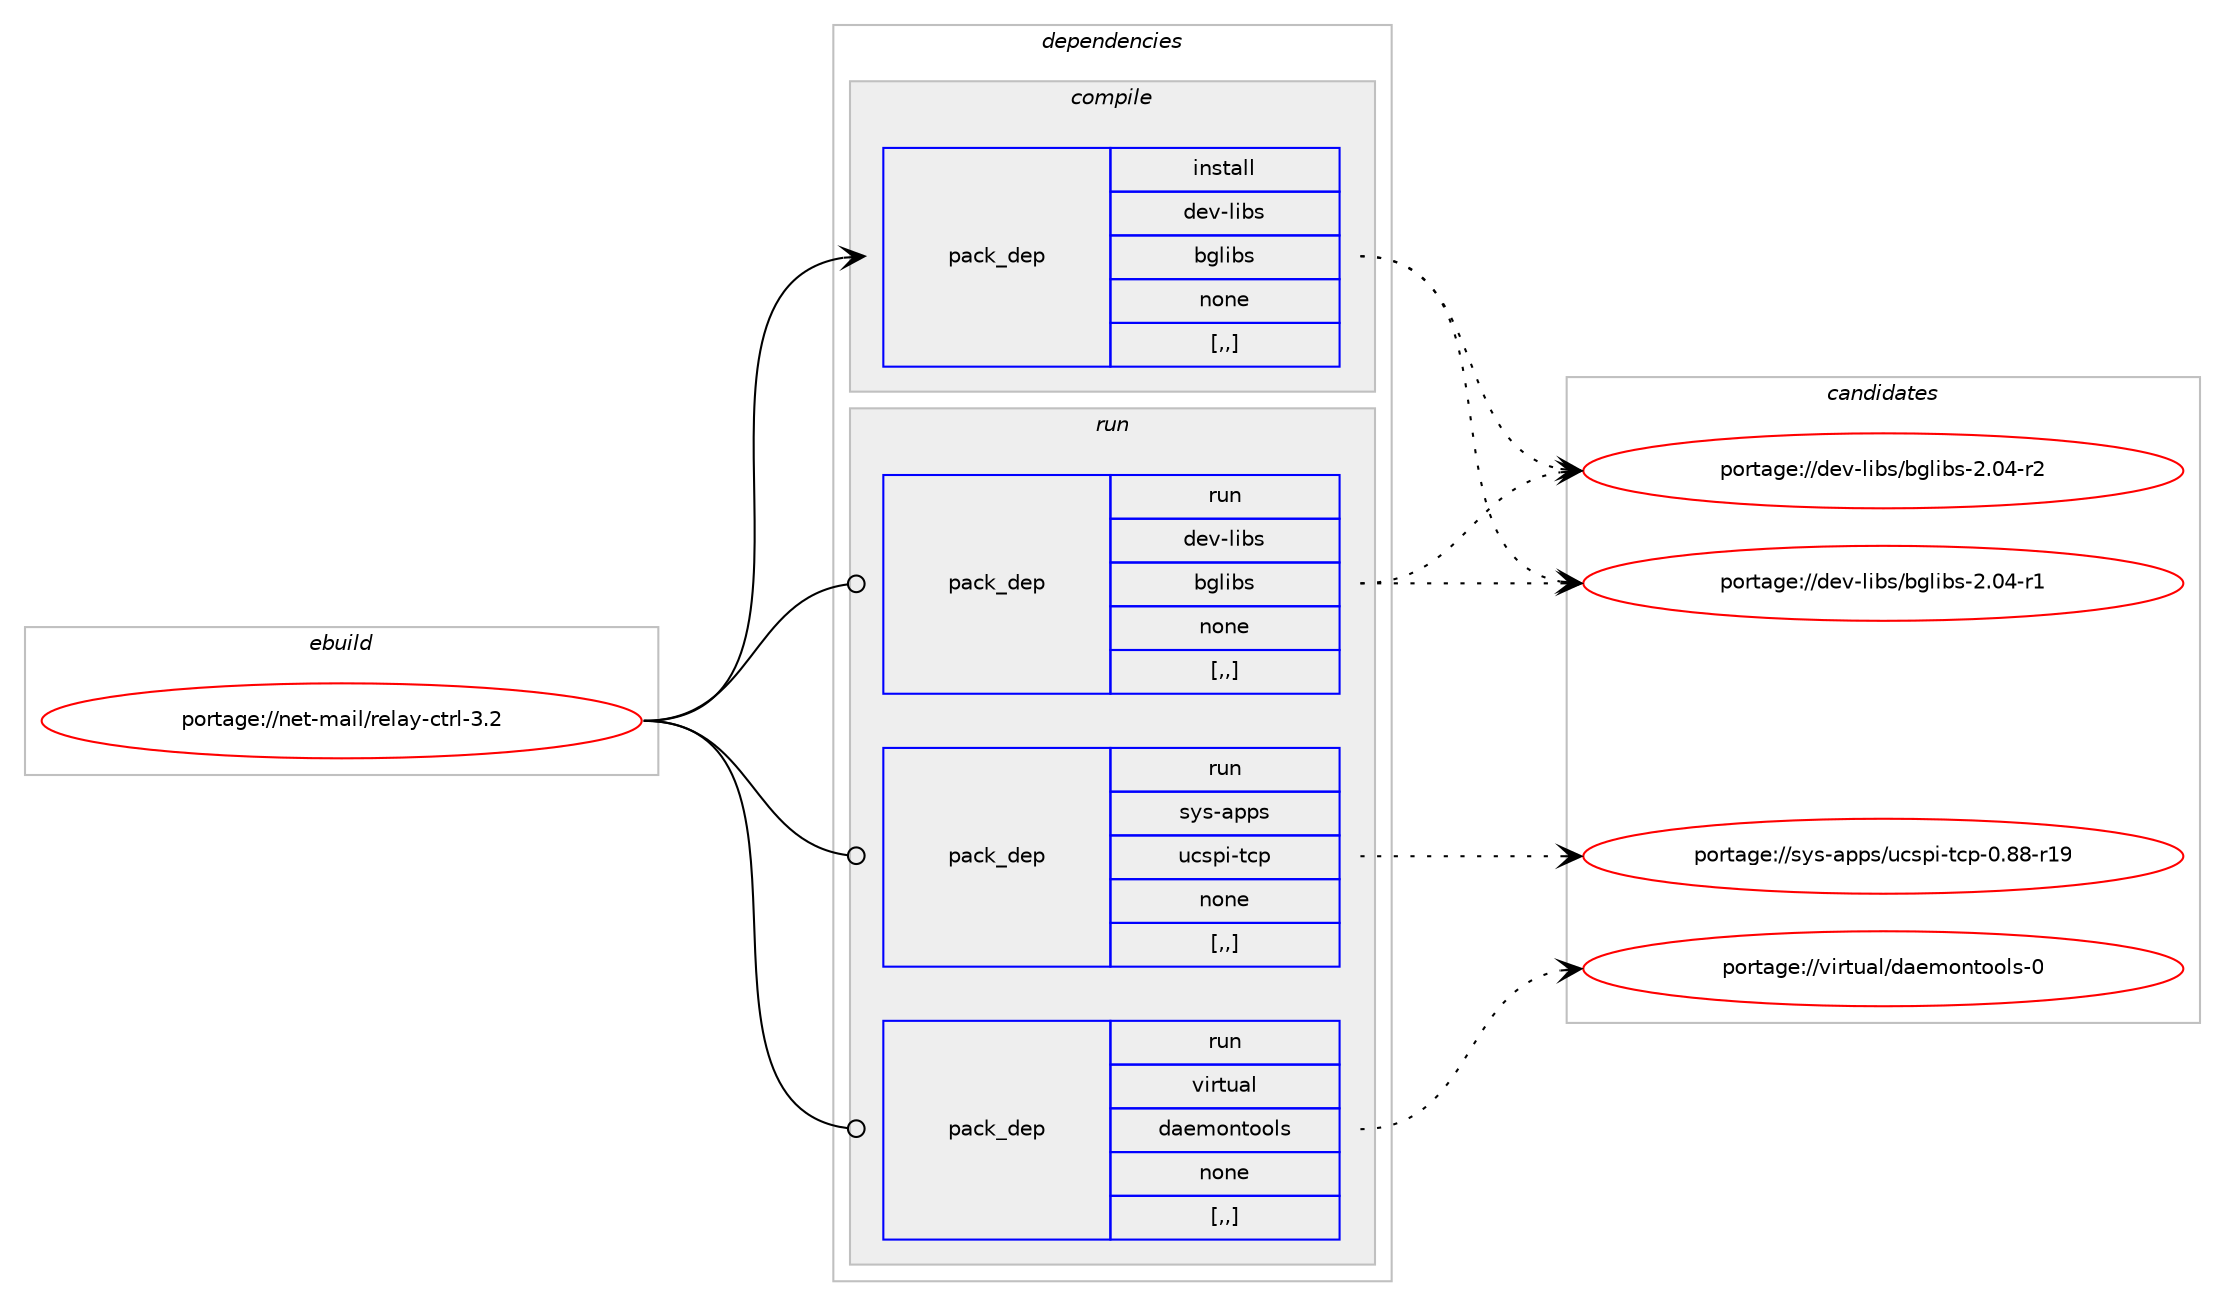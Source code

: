 digraph prolog {

# *************
# Graph options
# *************

newrank=true;
concentrate=true;
compound=true;
graph [rankdir=LR,fontname=Helvetica,fontsize=10,ranksep=1.5];#, ranksep=2.5, nodesep=0.2];
edge  [arrowhead=vee];
node  [fontname=Helvetica,fontsize=10];

# **********
# The ebuild
# **********

subgraph cluster_leftcol {
color=gray;
label=<<i>ebuild</i>>;
id [label="portage://net-mail/relay-ctrl-3.2", color=red, width=4, href="../net-mail/relay-ctrl-3.2.svg"];
}

# ****************
# The dependencies
# ****************

subgraph cluster_midcol {
color=gray;
label=<<i>dependencies</i>>;
subgraph cluster_compile {
fillcolor="#eeeeee";
style=filled;
label=<<i>compile</i>>;
subgraph pack266796 {
dependency364879 [label=<<TABLE BORDER="0" CELLBORDER="1" CELLSPACING="0" CELLPADDING="4" WIDTH="220"><TR><TD ROWSPAN="6" CELLPADDING="30">pack_dep</TD></TR><TR><TD WIDTH="110">install</TD></TR><TR><TD>dev-libs</TD></TR><TR><TD>bglibs</TD></TR><TR><TD>none</TD></TR><TR><TD>[,,]</TD></TR></TABLE>>, shape=none, color=blue];
}
id:e -> dependency364879:w [weight=20,style="solid",arrowhead="vee"];
}
subgraph cluster_compileandrun {
fillcolor="#eeeeee";
style=filled;
label=<<i>compile and run</i>>;
}
subgraph cluster_run {
fillcolor="#eeeeee";
style=filled;
label=<<i>run</i>>;
subgraph pack266797 {
dependency364880 [label=<<TABLE BORDER="0" CELLBORDER="1" CELLSPACING="0" CELLPADDING="4" WIDTH="220"><TR><TD ROWSPAN="6" CELLPADDING="30">pack_dep</TD></TR><TR><TD WIDTH="110">run</TD></TR><TR><TD>dev-libs</TD></TR><TR><TD>bglibs</TD></TR><TR><TD>none</TD></TR><TR><TD>[,,]</TD></TR></TABLE>>, shape=none, color=blue];
}
id:e -> dependency364880:w [weight=20,style="solid",arrowhead="odot"];
subgraph pack266798 {
dependency364881 [label=<<TABLE BORDER="0" CELLBORDER="1" CELLSPACING="0" CELLPADDING="4" WIDTH="220"><TR><TD ROWSPAN="6" CELLPADDING="30">pack_dep</TD></TR><TR><TD WIDTH="110">run</TD></TR><TR><TD>sys-apps</TD></TR><TR><TD>ucspi-tcp</TD></TR><TR><TD>none</TD></TR><TR><TD>[,,]</TD></TR></TABLE>>, shape=none, color=blue];
}
id:e -> dependency364881:w [weight=20,style="solid",arrowhead="odot"];
subgraph pack266799 {
dependency364882 [label=<<TABLE BORDER="0" CELLBORDER="1" CELLSPACING="0" CELLPADDING="4" WIDTH="220"><TR><TD ROWSPAN="6" CELLPADDING="30">pack_dep</TD></TR><TR><TD WIDTH="110">run</TD></TR><TR><TD>virtual</TD></TR><TR><TD>daemontools</TD></TR><TR><TD>none</TD></TR><TR><TD>[,,]</TD></TR></TABLE>>, shape=none, color=blue];
}
id:e -> dependency364882:w [weight=20,style="solid",arrowhead="odot"];
}
}

# **************
# The candidates
# **************

subgraph cluster_choices {
rank=same;
color=gray;
label=<<i>candidates</i>>;

subgraph choice266796 {
color=black;
nodesep=1;
choice100101118451081059811547981031081059811545504648524511450 [label="portage://dev-libs/bglibs-2.04-r2", color=red, width=4,href="../dev-libs/bglibs-2.04-r2.svg"];
choice100101118451081059811547981031081059811545504648524511449 [label="portage://dev-libs/bglibs-2.04-r1", color=red, width=4,href="../dev-libs/bglibs-2.04-r1.svg"];
dependency364879:e -> choice100101118451081059811547981031081059811545504648524511450:w [style=dotted,weight="100"];
dependency364879:e -> choice100101118451081059811547981031081059811545504648524511449:w [style=dotted,weight="100"];
}
subgraph choice266797 {
color=black;
nodesep=1;
choice100101118451081059811547981031081059811545504648524511450 [label="portage://dev-libs/bglibs-2.04-r2", color=red, width=4,href="../dev-libs/bglibs-2.04-r2.svg"];
choice100101118451081059811547981031081059811545504648524511449 [label="portage://dev-libs/bglibs-2.04-r1", color=red, width=4,href="../dev-libs/bglibs-2.04-r1.svg"];
dependency364880:e -> choice100101118451081059811547981031081059811545504648524511450:w [style=dotted,weight="100"];
dependency364880:e -> choice100101118451081059811547981031081059811545504648524511449:w [style=dotted,weight="100"];
}
subgraph choice266798 {
color=black;
nodesep=1;
choice1151211154597112112115471179911511210545116991124548465656451144957 [label="portage://sys-apps/ucspi-tcp-0.88-r19", color=red, width=4,href="../sys-apps/ucspi-tcp-0.88-r19.svg"];
dependency364881:e -> choice1151211154597112112115471179911511210545116991124548465656451144957:w [style=dotted,weight="100"];
}
subgraph choice266799 {
color=black;
nodesep=1;
choice1181051141161179710847100971011091111101161111111081154548 [label="portage://virtual/daemontools-0", color=red, width=4,href="../virtual/daemontools-0.svg"];
dependency364882:e -> choice1181051141161179710847100971011091111101161111111081154548:w [style=dotted,weight="100"];
}
}

}
